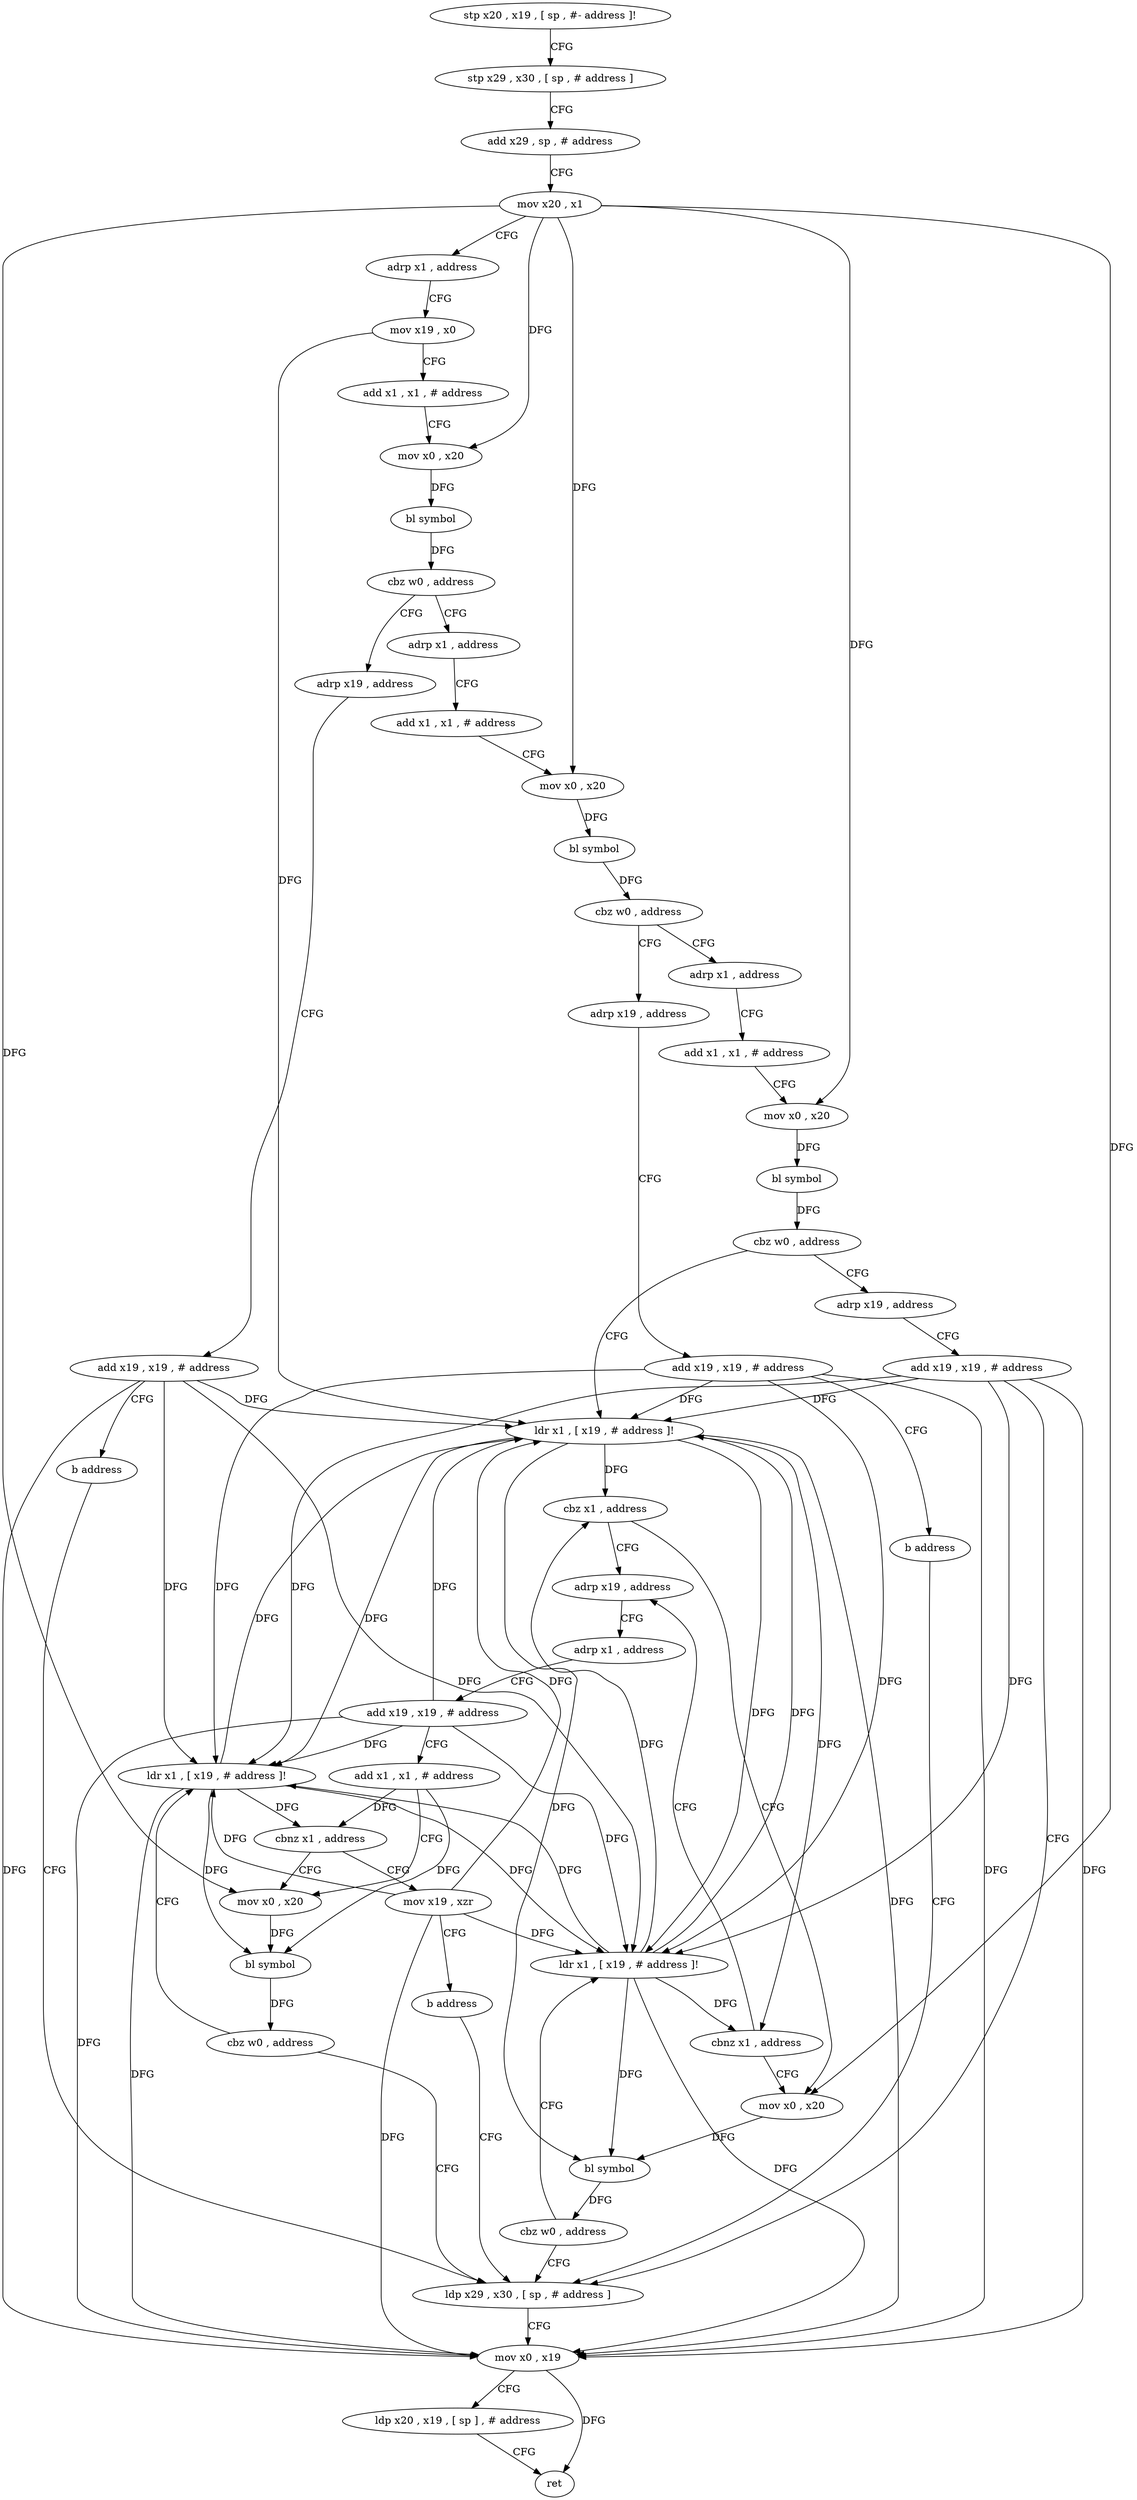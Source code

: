 digraph "func" {
"4307192" [label = "stp x20 , x19 , [ sp , #- address ]!" ]
"4307196" [label = "stp x29 , x30 , [ sp , # address ]" ]
"4307200" [label = "add x29 , sp , # address" ]
"4307204" [label = "mov x20 , x1" ]
"4307208" [label = "adrp x1 , address" ]
"4307212" [label = "mov x19 , x0" ]
"4307216" [label = "add x1 , x1 , # address" ]
"4307220" [label = "mov x0 , x20" ]
"4307224" [label = "bl symbol" ]
"4307228" [label = "cbz w0 , address" ]
"4307344" [label = "adrp x19 , address" ]
"4307232" [label = "adrp x1 , address" ]
"4307348" [label = "add x19 , x19 , # address" ]
"4307352" [label = "b address" ]
"4307376" [label = "ldp x29 , x30 , [ sp , # address ]" ]
"4307236" [label = "add x1 , x1 , # address" ]
"4307240" [label = "mov x0 , x20" ]
"4307244" [label = "bl symbol" ]
"4307248" [label = "cbz w0 , address" ]
"4307356" [label = "adrp x19 , address" ]
"4307252" [label = "adrp x1 , address" ]
"4307380" [label = "mov x0 , x19" ]
"4307384" [label = "ldp x20 , x19 , [ sp ] , # address" ]
"4307388" [label = "ret" ]
"4307360" [label = "add x19 , x19 , # address" ]
"4307364" [label = "b address" ]
"4307256" [label = "add x1 , x1 , # address" ]
"4307260" [label = "mov x0 , x20" ]
"4307264" [label = "bl symbol" ]
"4307268" [label = "cbz w0 , address" ]
"4307368" [label = "adrp x19 , address" ]
"4307272" [label = "ldr x1 , [ x19 , # address ]!" ]
"4307372" [label = "add x19 , x19 , # address" ]
"4307276" [label = "cbz x1 , address" ]
"4307300" [label = "adrp x19 , address" ]
"4307280" [label = "mov x0 , x20" ]
"4307304" [label = "adrp x1 , address" ]
"4307308" [label = "add x19 , x19 , # address" ]
"4307312" [label = "add x1 , x1 , # address" ]
"4307316" [label = "mov x0 , x20" ]
"4307284" [label = "bl symbol" ]
"4307288" [label = "cbz w0 , address" ]
"4307292" [label = "ldr x1 , [ x19 , # address ]!" ]
"4307328" [label = "ldr x1 , [ x19 , # address ]!" ]
"4307332" [label = "cbnz x1 , address" ]
"4307336" [label = "mov x19 , xzr" ]
"4307296" [label = "cbnz x1 , address" ]
"4307320" [label = "bl symbol" ]
"4307324" [label = "cbz w0 , address" ]
"4307340" [label = "b address" ]
"4307192" -> "4307196" [ label = "CFG" ]
"4307196" -> "4307200" [ label = "CFG" ]
"4307200" -> "4307204" [ label = "CFG" ]
"4307204" -> "4307208" [ label = "CFG" ]
"4307204" -> "4307220" [ label = "DFG" ]
"4307204" -> "4307240" [ label = "DFG" ]
"4307204" -> "4307260" [ label = "DFG" ]
"4307204" -> "4307280" [ label = "DFG" ]
"4307204" -> "4307316" [ label = "DFG" ]
"4307208" -> "4307212" [ label = "CFG" ]
"4307212" -> "4307216" [ label = "CFG" ]
"4307212" -> "4307272" [ label = "DFG" ]
"4307216" -> "4307220" [ label = "CFG" ]
"4307220" -> "4307224" [ label = "DFG" ]
"4307224" -> "4307228" [ label = "DFG" ]
"4307228" -> "4307344" [ label = "CFG" ]
"4307228" -> "4307232" [ label = "CFG" ]
"4307344" -> "4307348" [ label = "CFG" ]
"4307232" -> "4307236" [ label = "CFG" ]
"4307348" -> "4307352" [ label = "CFG" ]
"4307348" -> "4307380" [ label = "DFG" ]
"4307348" -> "4307272" [ label = "DFG" ]
"4307348" -> "4307292" [ label = "DFG" ]
"4307348" -> "4307328" [ label = "DFG" ]
"4307352" -> "4307376" [ label = "CFG" ]
"4307376" -> "4307380" [ label = "CFG" ]
"4307236" -> "4307240" [ label = "CFG" ]
"4307240" -> "4307244" [ label = "DFG" ]
"4307244" -> "4307248" [ label = "DFG" ]
"4307248" -> "4307356" [ label = "CFG" ]
"4307248" -> "4307252" [ label = "CFG" ]
"4307356" -> "4307360" [ label = "CFG" ]
"4307252" -> "4307256" [ label = "CFG" ]
"4307380" -> "4307384" [ label = "CFG" ]
"4307380" -> "4307388" [ label = "DFG" ]
"4307384" -> "4307388" [ label = "CFG" ]
"4307360" -> "4307364" [ label = "CFG" ]
"4307360" -> "4307380" [ label = "DFG" ]
"4307360" -> "4307272" [ label = "DFG" ]
"4307360" -> "4307292" [ label = "DFG" ]
"4307360" -> "4307328" [ label = "DFG" ]
"4307364" -> "4307376" [ label = "CFG" ]
"4307256" -> "4307260" [ label = "CFG" ]
"4307260" -> "4307264" [ label = "DFG" ]
"4307264" -> "4307268" [ label = "DFG" ]
"4307268" -> "4307368" [ label = "CFG" ]
"4307268" -> "4307272" [ label = "CFG" ]
"4307368" -> "4307372" [ label = "CFG" ]
"4307272" -> "4307276" [ label = "DFG" ]
"4307272" -> "4307380" [ label = "DFG" ]
"4307272" -> "4307292" [ label = "DFG" ]
"4307272" -> "4307328" [ label = "DFG" ]
"4307272" -> "4307284" [ label = "DFG" ]
"4307272" -> "4307296" [ label = "DFG" ]
"4307372" -> "4307376" [ label = "CFG" ]
"4307372" -> "4307380" [ label = "DFG" ]
"4307372" -> "4307272" [ label = "DFG" ]
"4307372" -> "4307292" [ label = "DFG" ]
"4307372" -> "4307328" [ label = "DFG" ]
"4307276" -> "4307300" [ label = "CFG" ]
"4307276" -> "4307280" [ label = "CFG" ]
"4307300" -> "4307304" [ label = "CFG" ]
"4307280" -> "4307284" [ label = "DFG" ]
"4307304" -> "4307308" [ label = "CFG" ]
"4307308" -> "4307312" [ label = "CFG" ]
"4307308" -> "4307380" [ label = "DFG" ]
"4307308" -> "4307272" [ label = "DFG" ]
"4307308" -> "4307292" [ label = "DFG" ]
"4307308" -> "4307328" [ label = "DFG" ]
"4307312" -> "4307316" [ label = "CFG" ]
"4307312" -> "4307320" [ label = "DFG" ]
"4307312" -> "4307332" [ label = "DFG" ]
"4307316" -> "4307320" [ label = "DFG" ]
"4307284" -> "4307288" [ label = "DFG" ]
"4307288" -> "4307376" [ label = "CFG" ]
"4307288" -> "4307292" [ label = "CFG" ]
"4307292" -> "4307296" [ label = "DFG" ]
"4307292" -> "4307380" [ label = "DFG" ]
"4307292" -> "4307272" [ label = "DFG" ]
"4307292" -> "4307276" [ label = "DFG" ]
"4307292" -> "4307284" [ label = "DFG" ]
"4307292" -> "4307328" [ label = "DFG" ]
"4307328" -> "4307332" [ label = "DFG" ]
"4307328" -> "4307380" [ label = "DFG" ]
"4307328" -> "4307272" [ label = "DFG" ]
"4307328" -> "4307320" [ label = "DFG" ]
"4307328" -> "4307292" [ label = "DFG" ]
"4307332" -> "4307316" [ label = "CFG" ]
"4307332" -> "4307336" [ label = "CFG" ]
"4307336" -> "4307340" [ label = "CFG" ]
"4307336" -> "4307380" [ label = "DFG" ]
"4307336" -> "4307272" [ label = "DFG" ]
"4307336" -> "4307292" [ label = "DFG" ]
"4307336" -> "4307328" [ label = "DFG" ]
"4307296" -> "4307280" [ label = "CFG" ]
"4307296" -> "4307300" [ label = "CFG" ]
"4307320" -> "4307324" [ label = "DFG" ]
"4307324" -> "4307376" [ label = "CFG" ]
"4307324" -> "4307328" [ label = "CFG" ]
"4307340" -> "4307376" [ label = "CFG" ]
}
